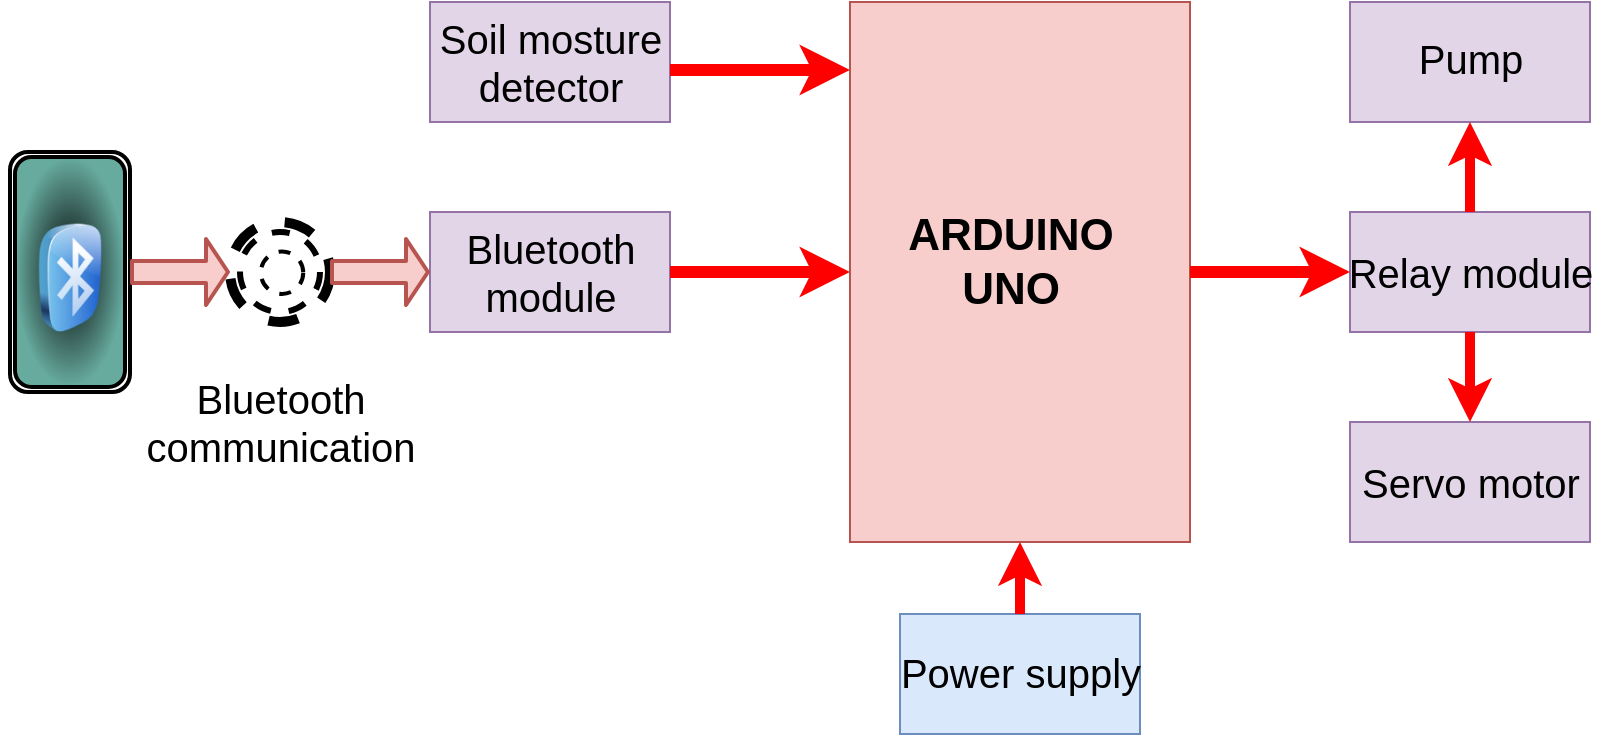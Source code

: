 <mxfile version="19.0.1" type="github">
  <diagram id="FrpqA4lioRceH0RXlm3o" name="Page-1">
    <mxGraphModel dx="1730" dy="905" grid="1" gridSize="10" guides="1" tooltips="1" connect="1" arrows="1" fold="1" page="1" pageScale="1" pageWidth="850" pageHeight="1100" math="0" shadow="0">
      <root>
        <mxCell id="0" />
        <mxCell id="1" parent="0" />
        <mxCell id="9osVyYhxYjHQ3zbk7Auo-1" value="" style="rounded=0;whiteSpace=wrap;html=1;fillColor=#f8cecc;strokeColor=#b85450;" vertex="1" parent="1">
          <mxGeometry x="440" y="50" width="170" height="270" as="geometry" />
        </mxCell>
        <mxCell id="9osVyYhxYjHQ3zbk7Auo-2" value="" style="rounded=0;whiteSpace=wrap;html=1;fillColor=#e1d5e7;strokeColor=#9673a6;" vertex="1" parent="1">
          <mxGeometry x="230" y="50" width="120" height="60" as="geometry" />
        </mxCell>
        <mxCell id="9osVyYhxYjHQ3zbk7Auo-3" value="" style="rounded=0;whiteSpace=wrap;html=1;fillColor=#e1d5e7;strokeColor=#9673a6;" vertex="1" parent="1">
          <mxGeometry x="230" y="155" width="120" height="60" as="geometry" />
        </mxCell>
        <mxCell id="9osVyYhxYjHQ3zbk7Auo-4" value="" style="rounded=0;whiteSpace=wrap;html=1;fillColor=#e1d5e7;strokeColor=#9673a6;" vertex="1" parent="1">
          <mxGeometry x="690" y="155" width="120" height="60" as="geometry" />
        </mxCell>
        <mxCell id="9osVyYhxYjHQ3zbk7Auo-5" value="" style="rounded=0;whiteSpace=wrap;html=1;fillColor=#e1d5e7;strokeColor=#9673a6;" vertex="1" parent="1">
          <mxGeometry x="690" y="50" width="120" height="60" as="geometry" />
        </mxCell>
        <mxCell id="9osVyYhxYjHQ3zbk7Auo-6" value="" style="rounded=0;whiteSpace=wrap;html=1;fillColor=#dae8fc;strokeColor=#6c8ebf;" vertex="1" parent="1">
          <mxGeometry x="465" y="356" width="120" height="60" as="geometry" />
        </mxCell>
        <mxCell id="9osVyYhxYjHQ3zbk7Auo-8" value="&lt;font style=&quot;font-size: 22px;&quot;&gt;&lt;b&gt;ARDUINO&lt;br&gt;UNO&lt;/b&gt;&lt;/font&gt;" style="text;html=1;resizable=0;autosize=1;align=center;verticalAlign=middle;points=[];fillColor=none;strokeColor=none;rounded=0;" vertex="1" parent="1">
          <mxGeometry x="460" y="160" width="120" height="40" as="geometry" />
        </mxCell>
        <mxCell id="9osVyYhxYjHQ3zbk7Auo-9" value="&lt;span style=&quot;font-size: 20px;&quot;&gt;Bluetooth&lt;br&gt;module&lt;br&gt;&lt;/span&gt;" style="text;html=1;resizable=0;autosize=1;align=center;verticalAlign=middle;points=[];fillColor=none;strokeColor=none;rounded=0;" vertex="1" parent="1">
          <mxGeometry x="245" y="165" width="90" height="40" as="geometry" />
        </mxCell>
        <mxCell id="9osVyYhxYjHQ3zbk7Auo-11" value="&lt;span style=&quot;font-size: 20px;&quot;&gt;Soil mosture&lt;br&gt;detector&lt;br&gt;&lt;/span&gt;" style="text;html=1;resizable=0;autosize=1;align=center;verticalAlign=middle;points=[];fillColor=none;strokeColor=none;rounded=0;" vertex="1" parent="1">
          <mxGeometry x="230" y="60" width="120" height="40" as="geometry" />
        </mxCell>
        <mxCell id="9osVyYhxYjHQ3zbk7Auo-12" value="&lt;span style=&quot;font-size: 20px;&quot;&gt;Power supply&lt;br&gt;&lt;/span&gt;" style="text;html=1;resizable=0;autosize=1;align=center;verticalAlign=middle;points=[];fillColor=none;strokeColor=none;rounded=0;" vertex="1" parent="1">
          <mxGeometry x="465" y="375" width="120" height="20" as="geometry" />
        </mxCell>
        <mxCell id="9osVyYhxYjHQ3zbk7Auo-13" value="&lt;span style=&quot;font-size: 20px;&quot;&gt;Pump&lt;br&gt;&lt;br&gt;&lt;/span&gt;" style="text;html=1;resizable=0;autosize=1;align=center;verticalAlign=middle;points=[];fillColor=none;strokeColor=none;rounded=0;" vertex="1" parent="1">
          <mxGeometry x="720" y="70" width="60" height="40" as="geometry" />
        </mxCell>
        <mxCell id="9osVyYhxYjHQ3zbk7Auo-14" value="&lt;span style=&quot;font-size: 20px;&quot;&gt;Relay module&lt;br&gt;&lt;/span&gt;" style="text;html=1;resizable=0;autosize=1;align=center;verticalAlign=middle;points=[];fillColor=none;strokeColor=none;rounded=0;" vertex="1" parent="1">
          <mxGeometry x="685" y="175" width="130" height="20" as="geometry" />
        </mxCell>
        <mxCell id="9osVyYhxYjHQ3zbk7Auo-15" value="" style="ellipse;whiteSpace=wrap;html=1;aspect=fixed;fontSize=20;dashed=1;strokeWidth=5;" vertex="1" parent="1">
          <mxGeometry x="130" y="160" width="50" height="50" as="geometry" />
        </mxCell>
        <mxCell id="9osVyYhxYjHQ3zbk7Auo-16" value="" style="ellipse;whiteSpace=wrap;html=1;aspect=fixed;fontSize=20;dashed=1;strokeWidth=3;" vertex="1" parent="1">
          <mxGeometry x="135" y="165" width="40" height="40" as="geometry" />
        </mxCell>
        <mxCell id="9osVyYhxYjHQ3zbk7Auo-18" value="" style="ellipse;whiteSpace=wrap;html=1;aspect=fixed;fontSize=20;dashed=1;strokeWidth=2;" vertex="1" parent="1">
          <mxGeometry x="145.38" y="174.75" width="21.25" height="21.25" as="geometry" />
        </mxCell>
        <mxCell id="9osVyYhxYjHQ3zbk7Auo-20" value="" style="rounded=1;whiteSpace=wrap;html=1;fontSize=20;strokeWidth=2;rotation=90;" vertex="1" parent="1">
          <mxGeometry x="-10" y="155" width="120" height="60" as="geometry" />
        </mxCell>
        <mxCell id="9osVyYhxYjHQ3zbk7Auo-22" value="" style="rounded=0;whiteSpace=wrap;html=1;fillColor=#e1d5e7;strokeColor=#9673a6;" vertex="1" parent="1">
          <mxGeometry x="690" y="260" width="120" height="60" as="geometry" />
        </mxCell>
        <mxCell id="9osVyYhxYjHQ3zbk7Auo-23" value="&lt;span style=&quot;font-size: 20px;&quot;&gt;Servo motor&lt;br&gt;&lt;/span&gt;" style="text;html=1;resizable=0;autosize=1;align=center;verticalAlign=middle;points=[];fillColor=none;strokeColor=none;rounded=0;" vertex="1" parent="1">
          <mxGeometry x="695" y="280" width="110" height="20" as="geometry" />
        </mxCell>
        <mxCell id="9osVyYhxYjHQ3zbk7Auo-25" value="" style="endArrow=classic;html=1;fontSize=20;strokeWidth=6;exitX=1;exitY=0.5;exitDx=0;exitDy=0;strokeColor=#FF0000;curved=1;" edge="1" parent="1" source="9osVyYhxYjHQ3zbk7Auo-3">
          <mxGeometry width="50" height="50" relative="1" as="geometry">
            <mxPoint x="570" y="240" as="sourcePoint" />
            <mxPoint x="440" y="185" as="targetPoint" />
          </mxGeometry>
        </mxCell>
        <mxCell id="9osVyYhxYjHQ3zbk7Auo-26" value="" style="endArrow=classic;html=1;rounded=0;fontSize=20;strokeWidth=6;strokeColor=#FF0000;" edge="1" parent="1">
          <mxGeometry width="50" height="50" relative="1" as="geometry">
            <mxPoint x="350" y="84" as="sourcePoint" />
            <mxPoint x="440" y="84" as="targetPoint" />
          </mxGeometry>
        </mxCell>
        <mxCell id="9osVyYhxYjHQ3zbk7Auo-27" value="" style="endArrow=classic;html=1;rounded=0;fontSize=20;strokeWidth=6;exitX=1;exitY=0.5;exitDx=0;exitDy=0;strokeColor=#FF0000;" edge="1" parent="1" source="9osVyYhxYjHQ3zbk7Auo-1">
          <mxGeometry width="50" height="50" relative="1" as="geometry">
            <mxPoint x="360" y="195" as="sourcePoint" />
            <mxPoint x="690" y="185" as="targetPoint" />
          </mxGeometry>
        </mxCell>
        <mxCell id="9osVyYhxYjHQ3zbk7Auo-28" value="" style="endArrow=classic;html=1;rounded=0;fontSize=20;strokeWidth=5;exitX=0.5;exitY=1;exitDx=0;exitDy=0;strokeColor=#FF0000;entryX=0.5;entryY=0;entryDx=0;entryDy=0;" edge="1" parent="1" source="9osVyYhxYjHQ3zbk7Auo-4" target="9osVyYhxYjHQ3zbk7Auo-22">
          <mxGeometry width="50" height="50" relative="1" as="geometry">
            <mxPoint x="620" y="238" as="sourcePoint" />
            <mxPoint x="700" y="238" as="targetPoint" />
          </mxGeometry>
        </mxCell>
        <mxCell id="9osVyYhxYjHQ3zbk7Auo-29" value="" style="endArrow=classic;html=1;rounded=0;fontSize=20;strokeWidth=5;exitX=0.5;exitY=0;exitDx=0;exitDy=0;strokeColor=#FF0000;" edge="1" parent="1" source="9osVyYhxYjHQ3zbk7Auo-4">
          <mxGeometry width="50" height="50" relative="1" as="geometry">
            <mxPoint x="760" y="225" as="sourcePoint" />
            <mxPoint x="750" y="110" as="targetPoint" />
          </mxGeometry>
        </mxCell>
        <mxCell id="9osVyYhxYjHQ3zbk7Auo-30" value="" style="endArrow=classic;html=1;rounded=0;fontSize=20;strokeWidth=5;exitX=0.5;exitY=0;exitDx=0;exitDy=0;strokeColor=#FF0000;entryX=0.5;entryY=1;entryDx=0;entryDy=0;" edge="1" parent="1" source="9osVyYhxYjHQ3zbk7Auo-6" target="9osVyYhxYjHQ3zbk7Auo-1">
          <mxGeometry width="50" height="50" relative="1" as="geometry">
            <mxPoint x="760" y="346" as="sourcePoint" />
            <mxPoint x="760" y="301" as="targetPoint" />
          </mxGeometry>
        </mxCell>
        <mxCell id="9osVyYhxYjHQ3zbk7Auo-31" value="" style="shape=flexArrow;endArrow=classic;html=1;fontSize=20;strokeWidth=2;curved=1;exitX=1;exitY=0.5;exitDx=0;exitDy=0;entryX=0;entryY=0.5;entryDx=0;entryDy=0;endSize=3;fillColor=#f8cecc;strokeColor=#b85450;" edge="1" parent="1" source="9osVyYhxYjHQ3zbk7Auo-15" target="9osVyYhxYjHQ3zbk7Auo-3">
          <mxGeometry width="50" height="50" relative="1" as="geometry">
            <mxPoint x="530" y="230" as="sourcePoint" />
            <mxPoint x="580" y="180" as="targetPoint" />
          </mxGeometry>
        </mxCell>
        <mxCell id="9osVyYhxYjHQ3zbk7Auo-32" value="" style="shape=flexArrow;endArrow=classic;html=1;fontSize=20;strokeWidth=2;curved=1;exitX=0.5;exitY=0;exitDx=0;exitDy=0;endSize=3;fillColor=#f8cecc;strokeColor=#b85450;" edge="1" parent="1" source="9osVyYhxYjHQ3zbk7Auo-20">
          <mxGeometry width="50" height="50" relative="1" as="geometry">
            <mxPoint x="190" y="195" as="sourcePoint" />
            <mxPoint x="130" y="185" as="targetPoint" />
          </mxGeometry>
        </mxCell>
        <mxCell id="9osVyYhxYjHQ3zbk7Auo-33" value="" style="rounded=1;whiteSpace=wrap;html=1;fontSize=20;strokeWidth=2;rotation=90;fillColor=#000000;gradientColor=#67AB9F;gradientDirection=radial;" vertex="1" parent="1">
          <mxGeometry x="-7.5" y="157.5" width="115" height="55" as="geometry" />
        </mxCell>
        <mxCell id="9osVyYhxYjHQ3zbk7Auo-34" value="&lt;span style=&quot;font-size: 20px;&quot;&gt;Bluetooth&lt;br&gt;communication&lt;br&gt;&lt;/span&gt;" style="text;html=1;resizable=0;autosize=1;align=center;verticalAlign=middle;points=[];fillColor=none;strokeColor=none;rounded=0;" vertex="1" parent="1">
          <mxGeometry x="85" y="240" width="140" height="40" as="geometry" />
        </mxCell>
        <mxCell id="9osVyYhxYjHQ3zbk7Auo-36" value="" style="image;html=1;image=img/lib/clip_art/general/Bluetooth_128x128.png;fontSize=20;strokeWidth=2;fillColor=#000000;gradientColor=#67AB9F;gradientDirection=radial;" vertex="1" parent="1">
          <mxGeometry x="15" y="160.38" width="70" height="54.62" as="geometry" />
        </mxCell>
      </root>
    </mxGraphModel>
  </diagram>
</mxfile>
